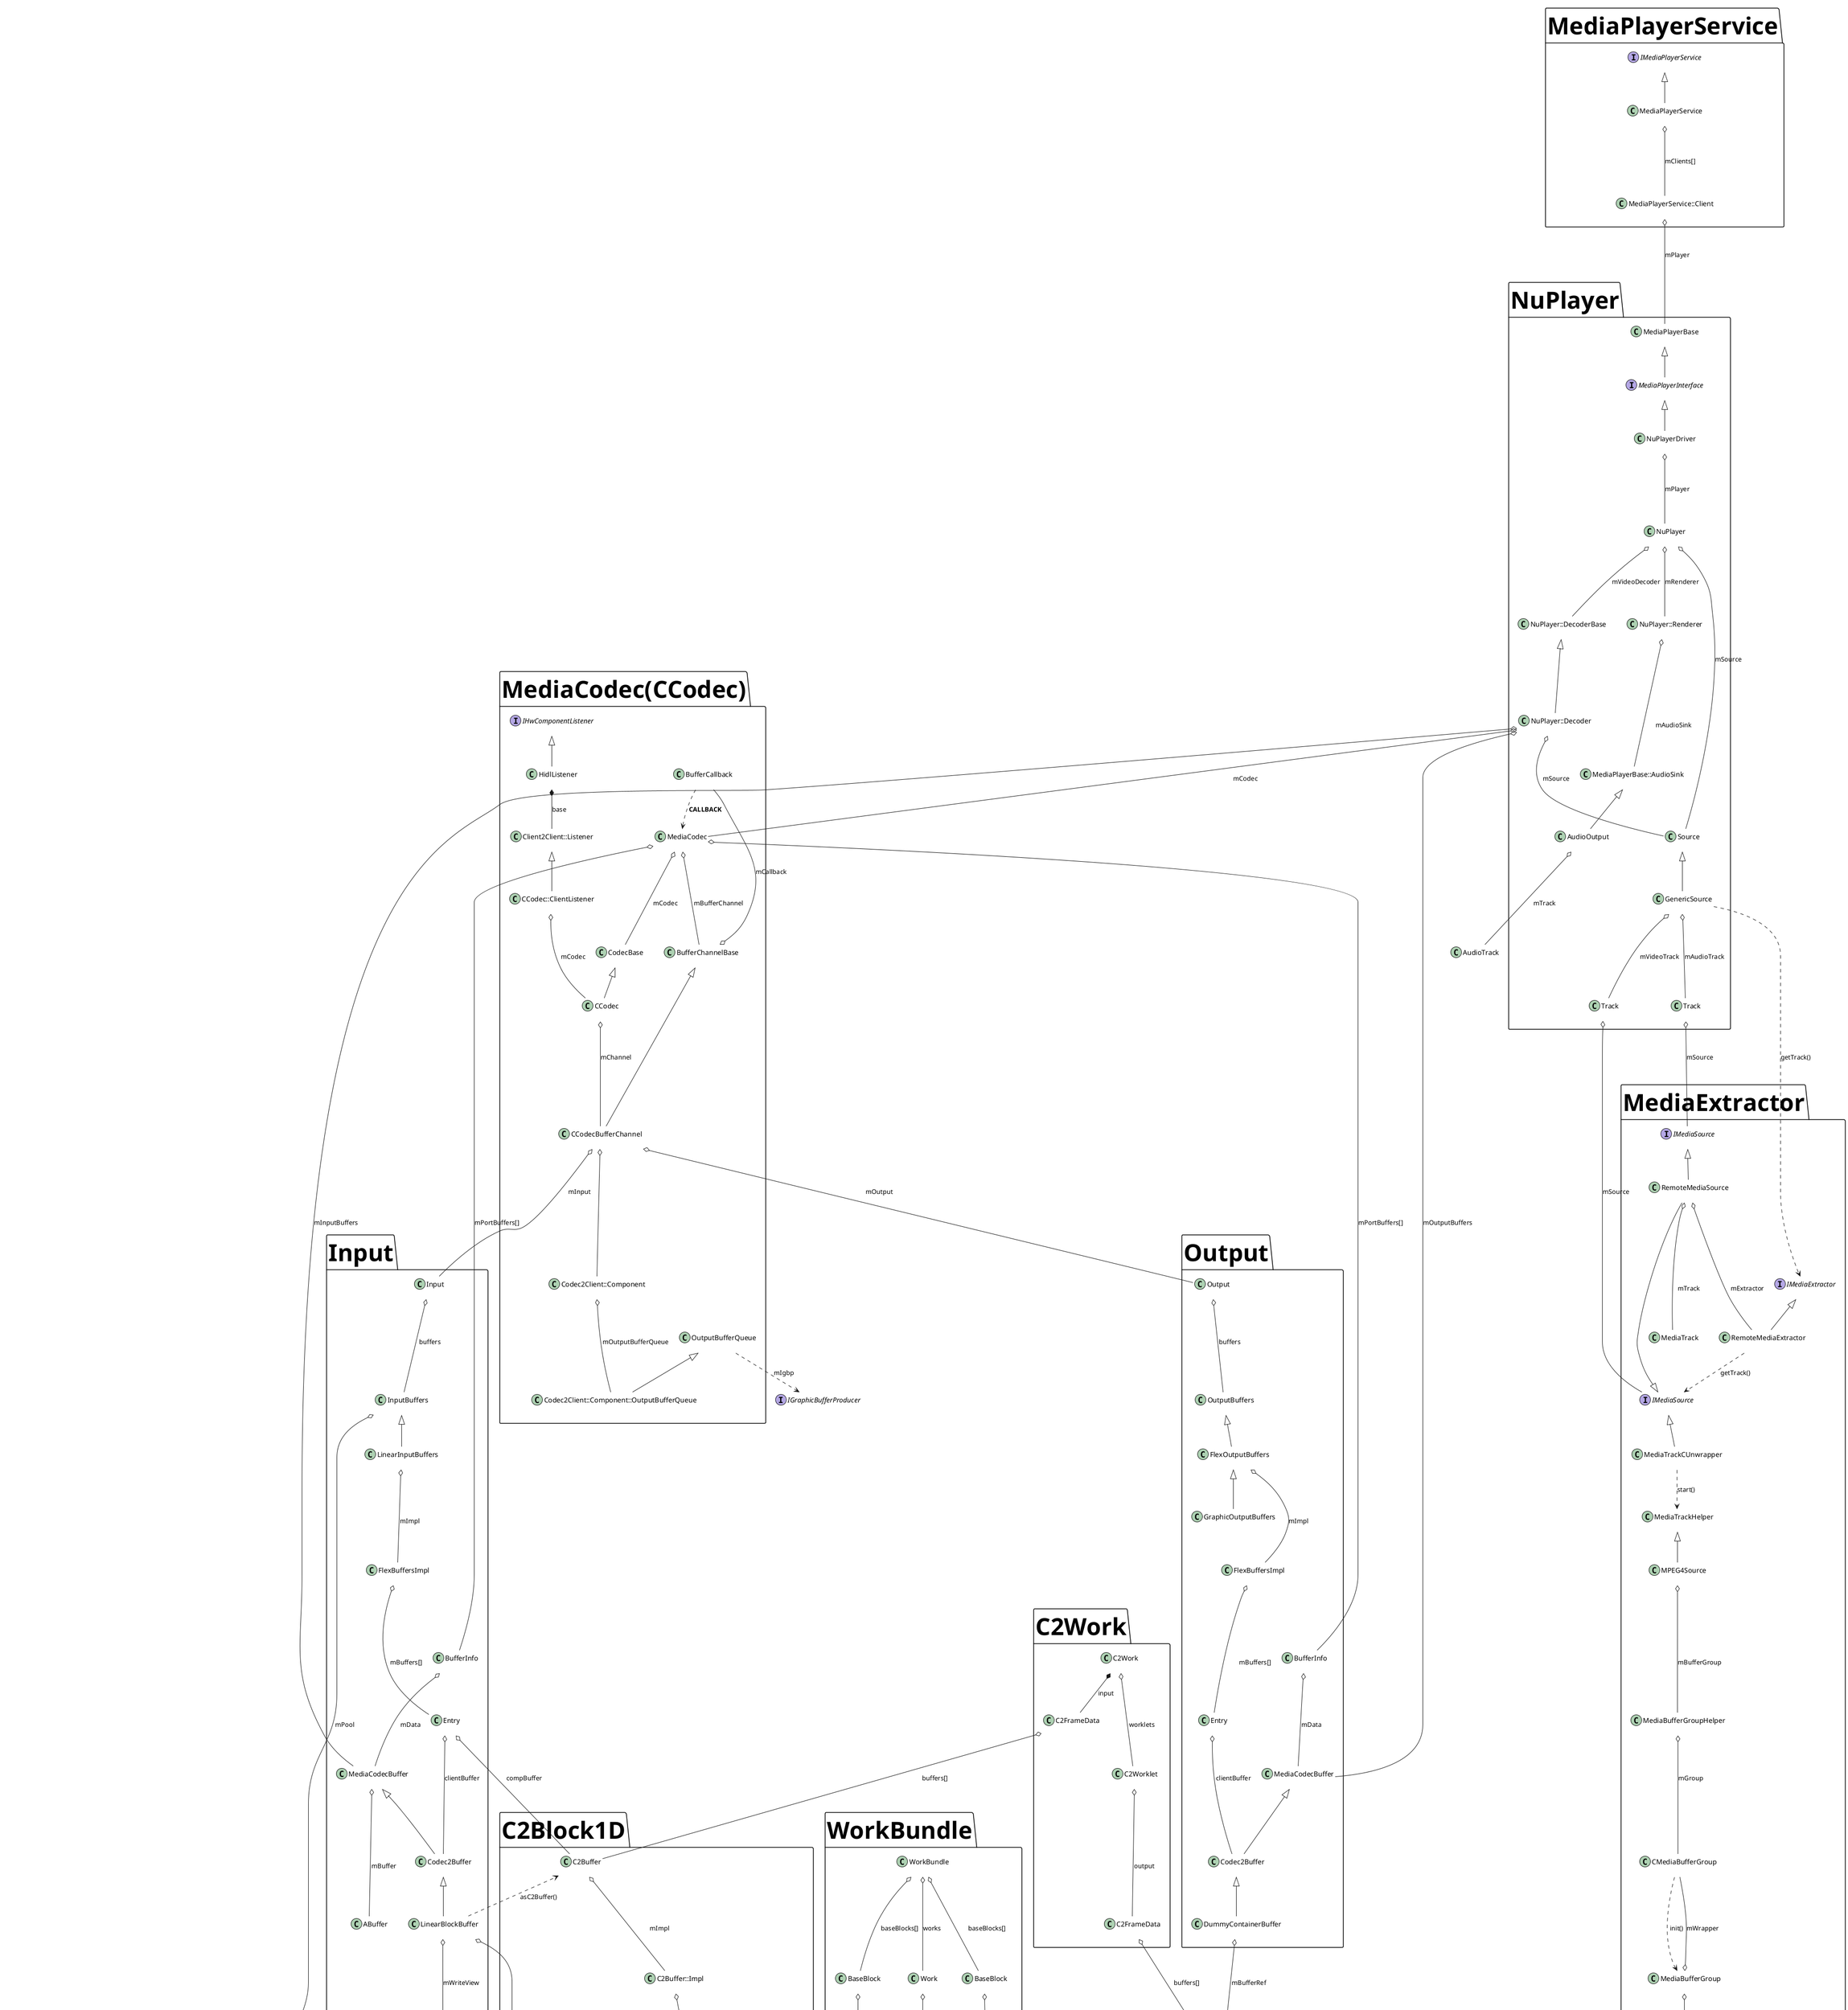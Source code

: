@startuml MediaPlayer

skinparam {
    ' monochrome true
    ClassBorderColor white
    ClassBackgroundColor white
    Shadowing false
    NoteFontColor #Black
    NoteFontSize 16
    NoteTextAlignment left
    NoteBackgroundColor WhiteSmoke
    NoteColor transparent
    NoteBorderThickness 0
    NoteBorderColor transparent
    NoteBorderThickness 0
    ' Linetype ortho
    ' Linetype polyline
}

package "<font size=48>MediaPlayerService</font>" {
    class "MediaPlayerService::Client" as Client
    class MediaPlayerService
    interface IMediaPlayerService
}

package "<font size=48>MediaExtractor</font>" {
    interface "IMediaSource" as AudioMediaSource
    interface "IMediaSource" as VideoMediaSource
    class RemoteMediaSource
    class MediaTrack
    class MediaTrackCUnwrapper
    class MediaTrackHelper
    class MPEG4Source
    class MediaBufferGroup
    class MediaBufferGroupHelper
    class CMediaBufferGroup
    class RemoteMediaExtractor
    interface IMediaExtractor
    class InternalData
    class MediaBufferBase
    class MediaBuffer
    class "void *" as DATA
    interface IMemory
    interface IMemoryHeap
    class MemoryBase
    class MemoryHeapBase
}

package "<font size=48>NuPlayer</font>" {
    class NuPlayer
    class NuPlayerDriver
    class "NuPlayer::Decoder" as Decoder
    class "NuPlayer::DecoderBase" as DecoderBase
    interface MediaPlayerInterface
    class MediaPlayerBase
    class Source
    class GenericSource
    class "Track" as TrackVideo
    class "Track" as TrackAudio
    class AudioOutput
    class "NuPlayer::Renderer" as NuPlayerRenderer
    class "MediaPlayerBase::AudioSink" as MediaPlayerBaseAudioSink
}


package "<font size=48>MediaCodec(CCodec)</font>" {
    class BufferCallback
    class MediaCodec
    class CodecBase
    class BufferChannelBase
    class "CCodec::ClientListener" as ClientListener
    class "Client2Client::Listener" as Listener
    class CCodec
    class CCodecBufferChannel
    class HidlListener
    interface IHwComponentListener
    class "Codec2Client::Component" as Codec2ClientComponent
    class "Codec2Client::Component::OutputBufferQueue" as Codec2ClientComponentOutputBufferQueue
    class OutputBufferQueue
}


package "<font size=48>C2Work</font>" {
    class C2Work
    class C2FrameData
    class "C2FrameData" as OutputFrame
    class C2Worklet
}

package "<font size=48>Output</font>" {
    class OutputBuffers
    ' class OutputBuffersArray
    class Output
    class "Codec2Buffer" as DummyCodec2Buffer
    class FlexOutputBuffers
    class GraphicOutputBuffers
    ' class BuffersArrayImpl
    class "Entry" as OutputEntry
    class DummyContainerBuffer
    class FlexBuffersImpl
    class "MediaCodecBuffer" as OutputMediaCodecBuffer
    class "BufferInfo" as OutputBufferInfo
}

package "<font size=48>Input</font>" {
    class Input
    class "Entry" as InputEntry
    class InputBuffers
    class LinearInputBuffers
    class "FlexBuffersImpl" as InputFlexBuffersImpl
    class LinearBlockBuffer
    class Codec2Buffer
    class MediaCodecBuffer
    class ABuffer
    class BufferInfo
    class "C2WriteView::Impl" as C2WriteViewImpl
    class C2WriteView
}

package "<font size=48>ION</font>" {
    class "C2HandleIon" as ImplC2HandleIon
    class "C2AllocationIon::Impl" as C2AllocationIonImpl
    class "C2AllocationIon::ImplV2" as C2AllocationIonImplV2
    class "int" as IonFd
    class "void *" as MAPDATA
    class C2AllocationIon
    class C2AllocatorIon
    class C2HandleIon
    class C2Allocator
    class native_handle_t
    class "int" as BufferFd
    class C2LinearAllocation
}

package "<font size=48>C2BlockPool</font>" {
    class "BufferPoolClient::Impl" as BufferPoolClientImpl
    class "C2PooledBlockPool::Impl" as C2PooledBlockPoolImpl
    class C2BlockPool
    class ClientManager
    class "ClientManager::Impl" as ClientManagerImpl
    class BufferPoolClient
    class Connection
    class Accessor
    class "Accessor::Impl" as AccessorImpl
    class BufferPool
    class InternalBuffer
    class BufferPoolAllocation
    class _C2BufferPoolAllocator
    class C2PooledBlockPool
    class BufferCache
    class BufferPoolAllocator
    class ClientBuffer
}

' package "<font size=48>C2Buffer</font>" {
'     class C2Buffer
'     class "C2Buffer::Impl" as C2BufferImpl
'     class "C2BufferData::Impl" as C2BufferDataImpl
'     class BufferDataBuddy
'     ' class "C2Buffer" as OutputC2Buffer
'     class C2BufferData
' }

package "<font size=48>C2Block1D</font>" {
    class "C2Buffer" as C2Buffer1D
    class "C2Buffer::Impl" as C2BufferImpl1D
    class "C2BufferData::Impl" as C2BufferDataImpl1D
    class "BufferDataBuddy" as BufferDataBuddy1D
    class "C2BufferData" as C2BufferData1D

    class "C2ReadView::Impl" as C2ReadViewImpl
    class C2ReadView
    class C2ConstLinearBlock
    class "C2Block1D" as ConstC2Block1D
    class C2LinearBlock
    class C2Block1D
    class "C2Block1D::Impl" as C2Block1DImpl
    class BufferPoolData
    class C2PooledBlockPoolData
    class _C2BlockPoolData
    class _C2MappedBlock1DImpl
    class "uint8_t *" as DATA2
    class _C2Block1DImpl
    class "C2Fence" as C2Fence1D
    class "C2Fence::Impl" as C2FenceImpl1D
}

package "<font size=48>WorkBundle</font>" {
    class WorkBundle
    class "Work" as Work
    class "FrameData" as OutputFrameData
    class "FrameData" as InputFrameData
    class "Buffer" as WorkBuffer
    class "Buffer" as WorkInputBuffer
    class Worklet
    class "Block" as WorkBlock
    class "Block" as InputBlock
    class "native_handle_t" as WorkHandle
    class "hidl_handle" as BufferHandle
    ' class "hidl_handle" as BlockHandle
    class "hidl_handle" as LinearHandle
    ' class hidl_union
    ' class SyncFenceImpl
    class "BaseBlock" as LinearBaseBlock
    class "BaseBlock" as GraphicBaseBlock
    class "hidl_union" as LinearBlockUnion
    class "hidl_union" as GraphicBlockUnion
    ' class "Fence" as LinearFence
    class "native_handle_t" as Fence1DHandle
}

package "<font size=48>C2Block2D</font>" {
    class "C2Buffer" as C2Buffer2D
    class "C2Buffer::Impl" as C2BufferImpl2D
    class "C2BufferData::Impl" as C2BufferDataImpl2D
    class "BufferDataBuddy" as BufferDataBuddy2D
    class "C2BufferData" as C2BufferData2D

    class C2Block2D
    class "C2Block2D::Impl" as C2Block2DImpl
    class C2ConstGraphicBlock
    class C2Fence
    class "C2Fence::Impl" as C2FenceImpl
    class _C2MappingBlock2DImpl
    ' class C2GraphicBlock
    ' class C2BaseBlock
    class "hidl_handle" as GraphicHandle
    class "_C2BlockPoolData" as Graphic_C2BlockPoolData
    class "C2AllocatorGralloc::Impl" as C2AllocatorGrallocImpl
    class C2Handle
    class C2GraphicAllocation
    class C2HandleGralloc
    class _C2Block2DImpl
    class C2AllocatorGralloc
    class C2AllocationGralloc
    ' class C2BufferQueueBlockPoolData
}

interface IGraphicBufferProducer

AudioOutput o--- AudioTrack:mTrack

' C2Block2D <|-- C2GraphicBlock

_C2MappingBlock2DImpl <|-- C2Block2DImpl
_C2Block2DImpl <|-- _C2MappingBlock2DImpl
_C2Block2DImpl o--- C2GraphicAllocation:mAllocation
_C2Block2DImpl o--- Graphic_C2BlockPoolData:mPoolData

' Work ..> C2Work
' Worklet ..> C2Worklet
' OutputFrame ..> C2FrameData
' WorkBuffer ..> C2Buffer

WorkBundle o--- Work:works
WorkBundle o--- LinearBaseBlock:baseBlocks[]
LinearBaseBlock o--- LinearBlockUnion:hidl_u
LinearBlockUnion o--- LinearHandle:nativeBlock
WorkBundle o--- GraphicBaseBlock:baseBlocks[]
GraphicBaseBlock o--- GraphicBlockUnion:hidl_u
GraphicBlockUnion o--- BufferHandle:nativeBlock
' C2Handle .. BlockHandle
' C2Handle ..> C2GraphicBlock:CreateGraphicBlock()
C2AllocatorGralloc ..> C2GraphicAllocation:priorGraphicAllocation()
C2AllocatorGralloc o--- C2AllocatorGrallocImpl:mImpl
C2Handle <|-- C2HandleGralloc
C2HandleGralloc ..> GraphicHandle:UnwrapNativeHandle
C2GraphicAllocation <|-- C2AllocationGralloc
C2AllocationGralloc o--- C2HandleGralloc:mHandle
' Graphic_C2BlockPoolData <|-- C2BufferQueueBlockPoolData
' C2BaseBlock o--- C2GraphicBlock
' C2GraphicBlock ..> C2Buffer2D:createGraphicBuffer()

C2BufferImpl2D o--- C2ConstGraphicBlock:mData
C2BufferDataImpl2D o--- C2ConstGraphicBlock:mGraphicBlocks[]

' Work .. C2Work:objcpy()
' Worklet .. C2Worklet:objcpy()
' OutputFrameData .. C2FrameData:objcpy()
' WorkBuffer .. C2Buffer2D:objcpy()

Work o--- Worklet:worklets
Worklet o--- OutputFrameData:output
OutputFrameData o--- WorkBuffer:buffers
Worklet o--- InputFrameData:input
InputFrameData o--- WorkInputBuffer:buffers

WorkBuffer o--- WorkBlock:blocks[]
C2AllocationIonImpl o--- C2HandleIon:mHandle

WorkBlock o--- BufferHandle:fence
InputBlock o--- LinearHandle:fence
LinearHandle o--- Fence1DHandle:mHandle
WorkInputBuffer o--- InputBlock:blocks[]
BufferHandle o--- WorkHandle:mHandle
' C2FenceImpl <|-- SyncFenceImpl
C2FenceImpl <.. BufferHandle:CreateFromNativeHandle()
C2Fence o--- C2FenceImpl:mImpl
C2ConstGraphicBlock o--- C2Fence:mFence
C2Block2D <|-- C2ConstGraphicBlock
C2Block2D o--- C2Block2DImpl

NuPlayer o--- NuPlayerRenderer:mRenderer

IMediaPlayerService <|-- MediaPlayerService
MediaPlayerService o--- Client:mClients[]
NuPlayerDriver o--- NuPlayer:mPlayer
Client o--- MediaPlayerBase:mPlayer
MediaPlayerBase <|-- MediaPlayerInterface
MediaPlayerInterface <|-- NuPlayerDriver
NuPlayer o--- Source:mSource
Source <|-- GenericSource
GenericSource o--- TrackVideo:mVideoTrack
TrackVideo o--- VideoMediaSource:mSource
GenericSource o--- TrackAudio:mAudioTrack
TrackAudio o--- AudioMediaSource:mSource
VideoMediaSource <|-- RemoteMediaSource
AudioMediaSource <|-- RemoteMediaSource
RemoteMediaSource o--- RemoteMediaExtractor:mExtractor
IMediaExtractor <|-- RemoteMediaExtractor
RemoteMediaSource o--- MediaTrack:mTrack
NuPlayer o--- DecoderBase:mVideoDecoder

MediaPlayerBaseAudioSink <|-- AudioOutput
NuPlayerRenderer o--- MediaPlayerBaseAudioSink:mAudioSink

GenericSource ..> IMediaExtractor:getTrack()
RemoteMediaExtractor ..> VideoMediaSource:getTrack()

VideoMediaSource <|-- MediaTrackCUnwrapper
MediaTrackCUnwrapper ..> MediaTrackHelper:start()
MediaTrackHelper <|-- MPEG4Source
MPEG4Source o--- MediaBufferGroupHelper:mBufferGroup
MediaBufferGroupHelper o--- CMediaBufferGroup:mGroup
CMediaBufferGroup ..> MediaBufferGroup:init()
MediaBufferGroup o--- CMediaBufferGroup:mWrapper
MediaBufferGroup o--- InternalData:mInternal
InternalData o--- MediaBufferBase:mBuffers[]
MediaBufferBase <|-- MediaBuffer
MediaBuffer o--- DATA:mData
MediaBuffer o--- IMemory:mMemory
IMemory <|-- MemoryBase
MemoryBase o--- IMemoryHeap:mHeap
IMemoryHeap <|-- MemoryHeapBase

Decoder o--- Source:mSource
DecoderBase <|-- Decoder
CCodec o--- CCodecBufferChannel:mChannel
BufferChannelBase <|-- CCodecBufferChannel
CCodecBufferChannel o--- Codec2ClientComponent
Codec2ClientComponent o--- Codec2ClientComponentOutputBufferQueue:mOutputBufferQueue
OutputBufferQueue <|-- Codec2ClientComponentOutputBufferQueue
OutputBufferQueue ..> IGraphicBufferProducer:mIgbp
BufferChannelBase o--- BufferCallback:mCallback
BufferCallback ..> MediaCodec:**CALLBACK**
' BufferCallback ..[#blue]> MediaCodec:<font color=blue>**kWhatFillThisBuffer**
' BufferCallback ..[#red]> MediaCodec:<font color=red>**kWhatDrainThisBuffer**
' MediaCodec ..[#blue]> Decoder:<font color=blue>**CB_INPUT_AVAILABLE**
' MediaCodec ..[#red]> Decoder:<font color=red>**CB_OUTPUT_AVAILABLE**
MediaCodec o--- BufferChannelBase:mBufferChannel

IHwComponentListener <|-- HidlListener
HidlListener *-- Listener:base
Listener <|-- ClientListener
ClientListener o--- CCodec:mCodec
CodecBase <|-- CCodec
MediaCodec o--- CodecBase:mCodec
Decoder o--- MediaCodec:mCodec

MediaCodecBuffer <|-- Codec2Buffer

MediaCodecBuffer o--- ABuffer:mBuffer
CCodecBufferChannel o--- Input:mInput
Input o--- InputBuffers:buffers
' CCodecBuffers <|-- InputBuffers
InputBuffers <|-- LinearInputBuffers
InputBuffers o--- C2BlockPool:mPool
C2BlockPool <|-- C2PooledBlockPool
C2PooledBlockPool o--- C2PooledBlockPoolImpl:mImpl
C2PooledBlockPoolImpl o--- ClientManager:mBufferPoolManager
ClientManager o--- ClientManagerImpl:mImpl
ClientManagerImpl ..> BufferPoolClient:alloc()
BufferPoolClient o--- BufferPoolClientImpl:mImpl
BufferPoolClientImpl o--- Connection:mLocalConnection
Connection o--- Accessor:mAccessor
Accessor o--- AccessorImpl:mImpl
AccessorImpl o--- BufferPoolAllocator:mAllocator
BufferPoolAllocator <|-- _C2BufferPoolAllocator

LinearInputBuffers o--- InputFlexBuffersImpl:mImpl
InputFlexBuffersImpl o--- InputEntry:mBuffers[]
InputEntry o--- Codec2Buffer:clientBuffer
InputEntry o--- C2Buffer1D:compBuffer
Codec2Buffer <|-- LinearBlockBuffer
LinearBlockBuffer o--- C2WriteView:mWriteView
LinearBlockBuffer o--- C2LinearBlock:mBlock
LinearBlockBuffer ..> C2Buffer1D:asC2Buffer()
C2Block1D <|-- C2LinearBlock
C2Block1D o--- C2Block1DImpl:mImpl

' CCodecBuffers <|-- OutputBuffers
' OutputBuffers <|-- OutputBuffersArray
' OutputBuffersArray o--- BuffersArrayImpl:mImpl
OutputBuffers <|-- FlexOutputBuffers
FlexOutputBuffers <|-- GraphicOutputBuffers
CCodecBufferChannel o--- Output:mOutput
Output o--- OutputBuffers:buffers
FlexOutputBuffers o--- FlexBuffersImpl:mImpl
FlexBuffersImpl o--- OutputEntry:mBuffers[]
OutputEntry o--- DummyCodec2Buffer:clientBuffer
DummyCodec2Buffer <|-- DummyContainerBuffer
OutputMediaCodecBuffer <|-- DummyCodec2Buffer
DummyContainerBuffer o--- C2Buffer2D:mBufferRef

C2Buffer1D o--- C2BufferImpl1D:mImpl
C2BufferImpl1D o--- BufferDataBuddy1D:mData
C2BufferData1D <|-- BufferDataBuddy1D
C2BufferData1D o--- C2BufferDataImpl1D:mImpl

C2Buffer2D o--- C2BufferImpl2D:mImpl
C2BufferImpl2D o--- BufferDataBuddy2D:mData
C2BufferData2D <|-- BufferDataBuddy2D
C2BufferData2D o--- C2BufferDataImpl2D:mImpl

C2BufferDataImpl1D o--- C2ConstLinearBlock:mLinearBlocks[]
ConstC2Block1D <|-- C2ConstLinearBlock
ConstC2Block1D o.. C2Block1DImpl:mImpl
C2ConstLinearBlock o--- C2ReadView:mReadView
C2ConstLinearBlock o--- C2Fence1D:mFence
C2Fence1D o--- C2FenceImpl1D:mImpl
C2FenceImpl1D ..> Fence1DHandle:createNativeHandle()
C2ReadView o--- C2ReadViewImpl:mImpl
_C2MappedBlock1DImpl <|-- C2ReadViewImpl
_C2MappedBlock1DImpl o--- DATA2:mData

C2WriteView o--- C2WriteViewImpl:mImpl
_C2MappedBlock1DImpl <|-- C2WriteViewImpl

_C2Block1DImpl <|-- _C2MappedBlock1DImpl
_C2Block1DImpl o--- C2LinearAllocation:mAllocation
_C2Block1DImpl o--- _C2BlockPoolData:mPoolData

' NuPlayer ..> NuPlayer:**kWhatScanSources**
' NuPlayer ..> DecoderBase:**kWhatConfigure**
' Decoder ..> MediaCodec:**kWhatStart**
' MediaCodec ..> CCodec:**kWhatStart**

_C2BlockPoolData <|-- C2PooledBlockPoolData
C2PooledBlockPoolData o--- BufferPoolData:mData
BufferPoolClient o--- BufferCache:mCache
BufferCache o--- ClientBuffer:mBuffers<BufferId,>
BufferPoolClientImpl ..> ClientBuffer:CREATE
_C2BufferPoolAllocator ..> BufferPoolAllocation:allocate()
AccessorImpl o--- BufferPool:mmBufferPool
BufferPool o--- InternalBuffer:mBuffers<BufferId,>
InternalBuffer o--- BufferPoolAllocation:mAllocation
BufferPoolAllocation o--- native_handle_t:mHandle
ClientBuffer o.. native_handle_t:mHandle
C2PooledBlockPoolImpl o--- _C2BufferPoolAllocator:mAllocator
_C2BufferPoolAllocator o--- C2Allocator:mAllocator
C2Allocator <|-- C2AllocatorIon
native_handle_t <|-- C2HandleIon
C2LinearAllocation <|-- C2AllocationIon
C2AllocationIon o--- C2AllocationIonImpl:mImpl
C2AllocationIonImpl <|-- C2AllocationIonImplV2
C2AllocationIonImpl o.. IonFd:mIonFd
C2AllocatorIon o--- IonFd:mIonFd
C2AllocatorIon ..> C2AllocationIon:priorLinearAllocation()
C2AllocationIonImpl o--- ImplC2HandleIon:mHandle
C2HandleIon o--- BufferFd:mFds
ImplC2HandleIon o.. BufferFd:mFds
MAPDATA <.. C2AllocationIon:ion_map()
_C2MappedBlock1DImpl o.. MAPDATA:mData
C2BlockPool .[#blue].> C2LinearBlock:fetchLinearBlock()
MediaCodec o--- BufferInfo:mPortBuffers[]
BufferInfo o--- MediaCodecBuffer:mData
Decoder o--- MediaCodecBuffer:mInputBuffers
Decoder o--- OutputMediaCodecBuffer:mOutputBuffers
OutputBufferInfo o--- OutputMediaCodecBuffer:mData
MediaCodec o--- OutputBufferInfo:mPortBuffers[]

BufferPoolData ..> ClientBuffer:INDEX

C2Work *-- C2FrameData:input
C2FrameData o--- C2Buffer1D:buffers[]
C2Work o--- C2Worklet:worklets
C2Worklet o--- OutputFrame:output
OutputFrame o--- C2Buffer2D:buffers[]


@enduml